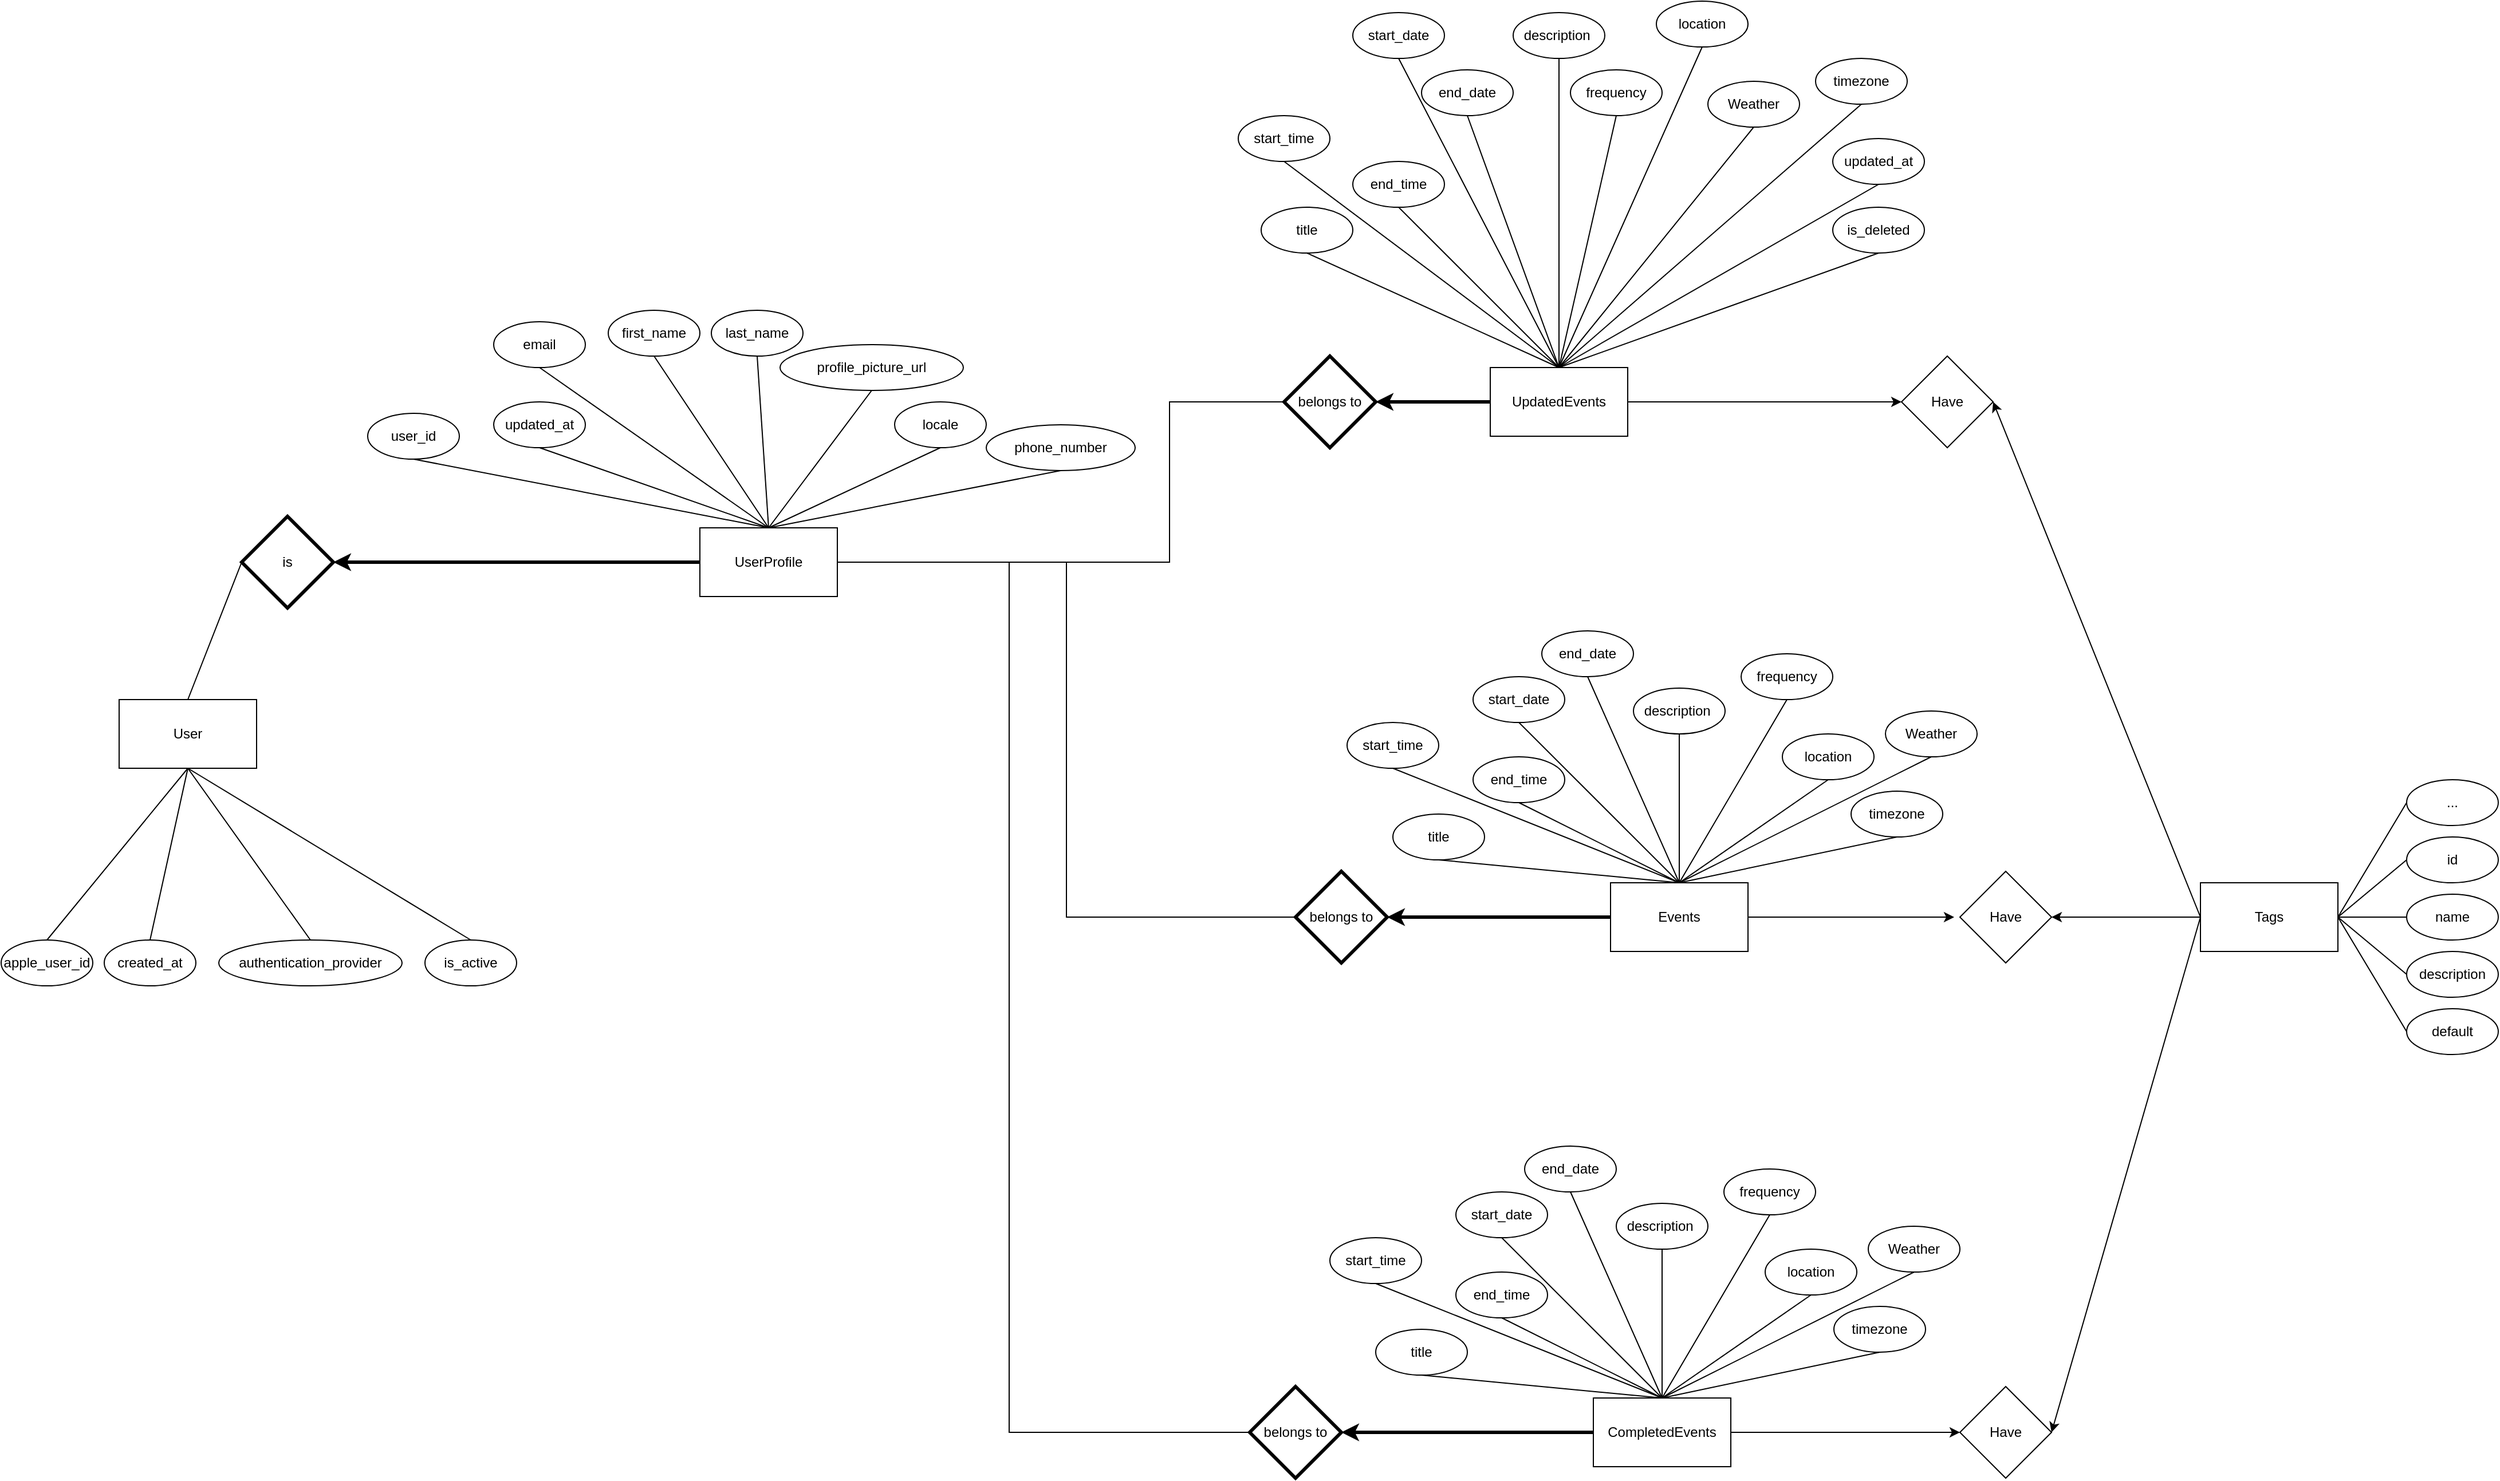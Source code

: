 <mxfile version="26.0.6">
  <diagram name="Page-1" id="eJIW4NzbdK3yvLJiVgsJ">
    <mxGraphModel dx="4841" dy="2956" grid="1" gridSize="10" guides="1" tooltips="1" connect="1" arrows="1" fold="1" page="1" pageScale="1" pageWidth="827" pageHeight="1169" math="0" shadow="0">
      <root>
        <mxCell id="0" />
        <mxCell id="1" parent="0" />
        <mxCell id="2Ezgl_Kn0kOIbZCHp2xk-232" value="" style="edgeStyle=orthogonalEdgeStyle;rounded=0;orthogonalLoop=1;jettySize=auto;html=1;entryX=1;entryY=0.5;entryDx=0;entryDy=0;strokeWidth=3;" edge="1" parent="1" source="2Ezgl_Kn0kOIbZCHp2xk-203" target="2Ezgl_Kn0kOIbZCHp2xk-231">
          <mxGeometry relative="1" as="geometry">
            <Array as="points">
              <mxPoint x="-730" y="10" />
              <mxPoint x="-730" y="10" />
            </Array>
          </mxGeometry>
        </mxCell>
        <mxCell id="2Ezgl_Kn0kOIbZCHp2xk-26" style="edgeStyle=orthogonalEdgeStyle;rounded=0;orthogonalLoop=1;jettySize=auto;html=1;entryX=0;entryY=0.5;entryDx=0;entryDy=0;" edge="1" parent="1" source="2Ezgl_Kn0kOIbZCHp2xk-1">
          <mxGeometry relative="1" as="geometry">
            <mxPoint x="655" y="320" as="targetPoint" />
          </mxGeometry>
        </mxCell>
        <mxCell id="2Ezgl_Kn0kOIbZCHp2xk-1" value="Events" style="rounded=0;whiteSpace=wrap;html=1;" vertex="1" parent="1">
          <mxGeometry x="355" y="290" width="120" height="60" as="geometry" />
        </mxCell>
        <mxCell id="2Ezgl_Kn0kOIbZCHp2xk-7" value="" style="endArrow=none;html=1;rounded=0;exitX=0.5;exitY=0;exitDx=0;exitDy=0;entryX=0.5;entryY=1;entryDx=0;entryDy=0;" edge="1" parent="1" source="2Ezgl_Kn0kOIbZCHp2xk-1" target="2Ezgl_Kn0kOIbZCHp2xk-8">
          <mxGeometry width="50" height="50" relative="1" as="geometry">
            <mxPoint x="409" y="290" as="sourcePoint" />
            <mxPoint x="405" y="230" as="targetPoint" />
          </mxGeometry>
        </mxCell>
        <mxCell id="2Ezgl_Kn0kOIbZCHp2xk-8" value="title" style="ellipse;whiteSpace=wrap;html=1;" vertex="1" parent="1">
          <mxGeometry x="165" y="230" width="80" height="40" as="geometry" />
        </mxCell>
        <mxCell id="2Ezgl_Kn0kOIbZCHp2xk-9" value="start_time" style="ellipse;whiteSpace=wrap;html=1;" vertex="1" parent="1">
          <mxGeometry x="125" y="150" width="80" height="40" as="geometry" />
        </mxCell>
        <mxCell id="2Ezgl_Kn0kOIbZCHp2xk-10" value="end_time" style="ellipse;whiteSpace=wrap;html=1;" vertex="1" parent="1">
          <mxGeometry x="235" y="180" width="80" height="40" as="geometry" />
        </mxCell>
        <mxCell id="2Ezgl_Kn0kOIbZCHp2xk-13" value="description&amp;nbsp;" style="ellipse;whiteSpace=wrap;html=1;" vertex="1" parent="1">
          <mxGeometry x="375" y="120" width="80" height="40" as="geometry" />
        </mxCell>
        <mxCell id="2Ezgl_Kn0kOIbZCHp2xk-14" value="location" style="ellipse;whiteSpace=wrap;html=1;" vertex="1" parent="1">
          <mxGeometry x="505" y="160" width="80" height="40" as="geometry" />
        </mxCell>
        <mxCell id="2Ezgl_Kn0kOIbZCHp2xk-16" value="timezone" style="ellipse;whiteSpace=wrap;html=1;" vertex="1" parent="1">
          <mxGeometry x="565" y="210" width="80" height="40" as="geometry" />
        </mxCell>
        <mxCell id="2Ezgl_Kn0kOIbZCHp2xk-17" value="Tags" style="rounded=0;whiteSpace=wrap;html=1;" vertex="1" parent="1">
          <mxGeometry x="870" y="290" width="120" height="60" as="geometry" />
        </mxCell>
        <mxCell id="2Ezgl_Kn0kOIbZCHp2xk-20" value="" style="endArrow=none;html=1;rounded=0;exitX=0.5;exitY=0;exitDx=0;exitDy=0;entryX=0.5;entryY=1;entryDx=0;entryDy=0;" edge="1" parent="1" source="2Ezgl_Kn0kOIbZCHp2xk-1" target="2Ezgl_Kn0kOIbZCHp2xk-9">
          <mxGeometry width="50" height="50" relative="1" as="geometry">
            <mxPoint x="405" y="280" as="sourcePoint" />
            <mxPoint x="455" y="230" as="targetPoint" />
          </mxGeometry>
        </mxCell>
        <mxCell id="2Ezgl_Kn0kOIbZCHp2xk-21" value="" style="endArrow=none;html=1;rounded=0;entryX=0.5;entryY=1;entryDx=0;entryDy=0;" edge="1" parent="1" target="2Ezgl_Kn0kOIbZCHp2xk-10">
          <mxGeometry width="50" height="50" relative="1" as="geometry">
            <mxPoint x="415" y="290" as="sourcePoint" />
            <mxPoint x="465" y="225" as="targetPoint" />
          </mxGeometry>
        </mxCell>
        <mxCell id="2Ezgl_Kn0kOIbZCHp2xk-22" value="" style="endArrow=none;html=1;rounded=0;entryX=0.5;entryY=1;entryDx=0;entryDy=0;exitX=0.5;exitY=0;exitDx=0;exitDy=0;" edge="1" parent="1" source="2Ezgl_Kn0kOIbZCHp2xk-1" target="2Ezgl_Kn0kOIbZCHp2xk-13">
          <mxGeometry width="50" height="50" relative="1" as="geometry">
            <mxPoint x="455" y="270" as="sourcePoint" />
            <mxPoint x="445" y="230" as="targetPoint" />
          </mxGeometry>
        </mxCell>
        <mxCell id="2Ezgl_Kn0kOIbZCHp2xk-23" value="" style="endArrow=none;html=1;rounded=0;exitX=0.5;exitY=0;exitDx=0;exitDy=0;entryX=0.5;entryY=1;entryDx=0;entryDy=0;" edge="1" parent="1" source="2Ezgl_Kn0kOIbZCHp2xk-1" target="2Ezgl_Kn0kOIbZCHp2xk-14">
          <mxGeometry width="50" height="50" relative="1" as="geometry">
            <mxPoint x="415" y="300" as="sourcePoint" />
            <mxPoint x="345" y="220" as="targetPoint" />
          </mxGeometry>
        </mxCell>
        <mxCell id="2Ezgl_Kn0kOIbZCHp2xk-25" value="" style="endArrow=none;html=1;rounded=0;exitX=0.5;exitY=0;exitDx=0;exitDy=0;entryX=0.5;entryY=1;entryDx=0;entryDy=0;" edge="1" parent="1" source="2Ezgl_Kn0kOIbZCHp2xk-1" target="2Ezgl_Kn0kOIbZCHp2xk-16">
          <mxGeometry width="50" height="50" relative="1" as="geometry">
            <mxPoint x="415" y="300" as="sourcePoint" />
            <mxPoint x="575" y="190" as="targetPoint" />
          </mxGeometry>
        </mxCell>
        <mxCell id="2Ezgl_Kn0kOIbZCHp2xk-27" value="Have" style="rhombus;whiteSpace=wrap;html=1;" vertex="1" parent="1">
          <mxGeometry x="660" y="280" width="80" height="80" as="geometry" />
        </mxCell>
        <mxCell id="2Ezgl_Kn0kOIbZCHp2xk-29" value="id" style="ellipse;whiteSpace=wrap;html=1;" vertex="1" parent="1">
          <mxGeometry x="1050" y="250" width="80" height="40" as="geometry" />
        </mxCell>
        <mxCell id="2Ezgl_Kn0kOIbZCHp2xk-30" value="name" style="ellipse;whiteSpace=wrap;html=1;" vertex="1" parent="1">
          <mxGeometry x="1050" y="300" width="80" height="40" as="geometry" />
        </mxCell>
        <mxCell id="2Ezgl_Kn0kOIbZCHp2xk-31" value="description" style="ellipse;whiteSpace=wrap;html=1;" vertex="1" parent="1">
          <mxGeometry x="1050" y="350" width="80" height="40" as="geometry" />
        </mxCell>
        <mxCell id="2Ezgl_Kn0kOIbZCHp2xk-32" value="" style="endArrow=none;html=1;rounded=0;exitX=1;exitY=0.5;exitDx=0;exitDy=0;entryX=0;entryY=0.5;entryDx=0;entryDy=0;" edge="1" parent="1" source="2Ezgl_Kn0kOIbZCHp2xk-17" target="2Ezgl_Kn0kOIbZCHp2xk-29">
          <mxGeometry width="50" height="50" relative="1" as="geometry">
            <mxPoint x="1100" y="320" as="sourcePoint" />
            <mxPoint x="1150" y="270" as="targetPoint" />
          </mxGeometry>
        </mxCell>
        <mxCell id="2Ezgl_Kn0kOIbZCHp2xk-33" value="" style="endArrow=none;html=1;rounded=0;exitX=1;exitY=0.5;exitDx=0;exitDy=0;entryX=0;entryY=0.5;entryDx=0;entryDy=0;" edge="1" parent="1" source="2Ezgl_Kn0kOIbZCHp2xk-17" target="2Ezgl_Kn0kOIbZCHp2xk-30">
          <mxGeometry width="50" height="50" relative="1" as="geometry">
            <mxPoint x="1100" y="330" as="sourcePoint" />
            <mxPoint x="1170" y="280" as="targetPoint" />
          </mxGeometry>
        </mxCell>
        <mxCell id="2Ezgl_Kn0kOIbZCHp2xk-34" value="" style="endArrow=none;html=1;rounded=0;exitX=1;exitY=0.5;exitDx=0;exitDy=0;entryX=0;entryY=0.5;entryDx=0;entryDy=0;" edge="1" parent="1" source="2Ezgl_Kn0kOIbZCHp2xk-17" target="2Ezgl_Kn0kOIbZCHp2xk-31">
          <mxGeometry width="50" height="50" relative="1" as="geometry">
            <mxPoint x="1100" y="330" as="sourcePoint" />
            <mxPoint x="1170" y="330" as="targetPoint" />
          </mxGeometry>
        </mxCell>
        <mxCell id="2Ezgl_Kn0kOIbZCHp2xk-41" value="Weather" style="ellipse;whiteSpace=wrap;html=1;" vertex="1" parent="1">
          <mxGeometry x="595" y="140" width="80" height="40" as="geometry" />
        </mxCell>
        <mxCell id="2Ezgl_Kn0kOIbZCHp2xk-42" value="" style="endArrow=none;html=1;rounded=0;entryX=0.5;entryY=1;entryDx=0;entryDy=0;exitX=0.5;exitY=0;exitDx=0;exitDy=0;" edge="1" parent="1" source="2Ezgl_Kn0kOIbZCHp2xk-1" target="2Ezgl_Kn0kOIbZCHp2xk-41">
          <mxGeometry width="50" height="50" relative="1" as="geometry">
            <mxPoint x="415" y="290" as="sourcePoint" />
            <mxPoint x="605" y="240" as="targetPoint" />
          </mxGeometry>
        </mxCell>
        <mxCell id="2Ezgl_Kn0kOIbZCHp2xk-66" value="Have" style="rhombus;whiteSpace=wrap;html=1;" vertex="1" parent="1">
          <mxGeometry x="660" y="730" width="80" height="80" as="geometry" />
        </mxCell>
        <mxCell id="2Ezgl_Kn0kOIbZCHp2xk-70" value="default" style="ellipse;whiteSpace=wrap;html=1;" vertex="1" parent="1">
          <mxGeometry x="1050" y="400" width="80" height="40" as="geometry" />
        </mxCell>
        <mxCell id="2Ezgl_Kn0kOIbZCHp2xk-71" value="" style="endArrow=none;html=1;rounded=0;exitX=1;exitY=0.5;exitDx=0;exitDy=0;entryX=0;entryY=0.5;entryDx=0;entryDy=0;" edge="1" parent="1" source="2Ezgl_Kn0kOIbZCHp2xk-17" target="2Ezgl_Kn0kOIbZCHp2xk-70">
          <mxGeometry width="50" height="50" relative="1" as="geometry">
            <mxPoint x="1000" y="330" as="sourcePoint" />
            <mxPoint x="1060" y="380" as="targetPoint" />
          </mxGeometry>
        </mxCell>
        <mxCell id="2Ezgl_Kn0kOIbZCHp2xk-73" value="..." style="ellipse;whiteSpace=wrap;html=1;" vertex="1" parent="1">
          <mxGeometry x="1050" y="200" width="80" height="40" as="geometry" />
        </mxCell>
        <mxCell id="2Ezgl_Kn0kOIbZCHp2xk-74" value="" style="endArrow=none;html=1;rounded=0;exitX=1;exitY=0.5;exitDx=0;exitDy=0;entryX=0;entryY=0.5;entryDx=0;entryDy=0;" edge="1" target="2Ezgl_Kn0kOIbZCHp2xk-73" parent="1" source="2Ezgl_Kn0kOIbZCHp2xk-17">
          <mxGeometry width="50" height="50" relative="1" as="geometry">
            <mxPoint x="990" y="260" as="sourcePoint" />
            <mxPoint x="1150" y="210" as="targetPoint" />
          </mxGeometry>
        </mxCell>
        <mxCell id="2Ezgl_Kn0kOIbZCHp2xk-108" value="Have" style="rhombus;whiteSpace=wrap;html=1;" vertex="1" parent="1">
          <mxGeometry x="609" y="-170" width="80" height="80" as="geometry" />
        </mxCell>
        <mxCell id="2Ezgl_Kn0kOIbZCHp2xk-114" value="start_date" style="ellipse;whiteSpace=wrap;html=1;" vertex="1" parent="1">
          <mxGeometry x="235" y="110" width="80" height="40" as="geometry" />
        </mxCell>
        <mxCell id="2Ezgl_Kn0kOIbZCHp2xk-115" value="" style="endArrow=none;html=1;rounded=0;entryX=0.5;entryY=1;entryDx=0;entryDy=0;exitX=0.5;exitY=0;exitDx=0;exitDy=0;" edge="1" target="2Ezgl_Kn0kOIbZCHp2xk-114" parent="1" source="2Ezgl_Kn0kOIbZCHp2xk-1">
          <mxGeometry width="50" height="50" relative="1" as="geometry">
            <mxPoint x="385" y="230" as="sourcePoint" />
            <mxPoint x="435" y="165" as="targetPoint" />
          </mxGeometry>
        </mxCell>
        <mxCell id="2Ezgl_Kn0kOIbZCHp2xk-116" value="end_date" style="ellipse;whiteSpace=wrap;html=1;" vertex="1" parent="1">
          <mxGeometry x="295" y="70" width="80" height="40" as="geometry" />
        </mxCell>
        <mxCell id="2Ezgl_Kn0kOIbZCHp2xk-117" value="" style="endArrow=none;html=1;rounded=0;entryX=0.5;entryY=1;entryDx=0;entryDy=0;exitX=0.5;exitY=0;exitDx=0;exitDy=0;" edge="1" target="2Ezgl_Kn0kOIbZCHp2xk-116" parent="1" source="2Ezgl_Kn0kOIbZCHp2xk-1">
          <mxGeometry width="50" height="50" relative="1" as="geometry">
            <mxPoint x="444" y="190" as="sourcePoint" />
            <mxPoint x="494" y="125" as="targetPoint" />
          </mxGeometry>
        </mxCell>
        <mxCell id="2Ezgl_Kn0kOIbZCHp2xk-142" value="frequency" style="ellipse;whiteSpace=wrap;html=1;" vertex="1" parent="1">
          <mxGeometry x="469" y="90" width="80" height="40" as="geometry" />
        </mxCell>
        <mxCell id="2Ezgl_Kn0kOIbZCHp2xk-143" value="" style="endArrow=none;html=1;rounded=0;entryX=0.5;entryY=1;entryDx=0;entryDy=0;exitX=0.5;exitY=0;exitDx=0;exitDy=0;" edge="1" parent="1" source="2Ezgl_Kn0kOIbZCHp2xk-1" target="2Ezgl_Kn0kOIbZCHp2xk-142">
          <mxGeometry width="50" height="50" relative="1" as="geometry">
            <mxPoint x="415" y="290" as="sourcePoint" />
            <mxPoint x="425" y="170" as="targetPoint" />
          </mxGeometry>
        </mxCell>
        <mxCell id="2Ezgl_Kn0kOIbZCHp2xk-144" style="edgeStyle=orthogonalEdgeStyle;rounded=0;orthogonalLoop=1;jettySize=auto;html=1;entryX=0;entryY=0.5;entryDx=0;entryDy=0;" edge="1" parent="1" source="2Ezgl_Kn0kOIbZCHp2xk-145" target="2Ezgl_Kn0kOIbZCHp2xk-66">
          <mxGeometry relative="1" as="geometry">
            <mxPoint x="640" y="770" as="targetPoint" />
          </mxGeometry>
        </mxCell>
        <mxCell id="2Ezgl_Kn0kOIbZCHp2xk-145" value="CompletedEvents" style="rounded=0;whiteSpace=wrap;html=1;" vertex="1" parent="1">
          <mxGeometry x="340" y="740" width="120" height="60" as="geometry" />
        </mxCell>
        <mxCell id="2Ezgl_Kn0kOIbZCHp2xk-146" value="" style="endArrow=none;html=1;rounded=0;exitX=0.5;exitY=0;exitDx=0;exitDy=0;entryX=0.5;entryY=1;entryDx=0;entryDy=0;" edge="1" parent="1" source="2Ezgl_Kn0kOIbZCHp2xk-145" target="2Ezgl_Kn0kOIbZCHp2xk-147">
          <mxGeometry width="50" height="50" relative="1" as="geometry">
            <mxPoint x="394" y="740" as="sourcePoint" />
            <mxPoint x="390" y="680" as="targetPoint" />
          </mxGeometry>
        </mxCell>
        <mxCell id="2Ezgl_Kn0kOIbZCHp2xk-147" value="title" style="ellipse;whiteSpace=wrap;html=1;" vertex="1" parent="1">
          <mxGeometry x="150" y="680" width="80" height="40" as="geometry" />
        </mxCell>
        <mxCell id="2Ezgl_Kn0kOIbZCHp2xk-148" value="start_time" style="ellipse;whiteSpace=wrap;html=1;" vertex="1" parent="1">
          <mxGeometry x="110" y="600" width="80" height="40" as="geometry" />
        </mxCell>
        <mxCell id="2Ezgl_Kn0kOIbZCHp2xk-149" value="end_time" style="ellipse;whiteSpace=wrap;html=1;" vertex="1" parent="1">
          <mxGeometry x="220" y="630" width="80" height="40" as="geometry" />
        </mxCell>
        <mxCell id="2Ezgl_Kn0kOIbZCHp2xk-150" value="description&amp;nbsp;" style="ellipse;whiteSpace=wrap;html=1;" vertex="1" parent="1">
          <mxGeometry x="360" y="570" width="80" height="40" as="geometry" />
        </mxCell>
        <mxCell id="2Ezgl_Kn0kOIbZCHp2xk-151" value="location" style="ellipse;whiteSpace=wrap;html=1;" vertex="1" parent="1">
          <mxGeometry x="490" y="610" width="80" height="40" as="geometry" />
        </mxCell>
        <mxCell id="2Ezgl_Kn0kOIbZCHp2xk-152" value="timezone" style="ellipse;whiteSpace=wrap;html=1;" vertex="1" parent="1">
          <mxGeometry x="550" y="660" width="80" height="40" as="geometry" />
        </mxCell>
        <mxCell id="2Ezgl_Kn0kOIbZCHp2xk-153" value="" style="endArrow=none;html=1;rounded=0;exitX=0.5;exitY=0;exitDx=0;exitDy=0;entryX=0.5;entryY=1;entryDx=0;entryDy=0;" edge="1" parent="1" source="2Ezgl_Kn0kOIbZCHp2xk-145" target="2Ezgl_Kn0kOIbZCHp2xk-148">
          <mxGeometry width="50" height="50" relative="1" as="geometry">
            <mxPoint x="390" y="730" as="sourcePoint" />
            <mxPoint x="440" y="680" as="targetPoint" />
          </mxGeometry>
        </mxCell>
        <mxCell id="2Ezgl_Kn0kOIbZCHp2xk-154" value="" style="endArrow=none;html=1;rounded=0;entryX=0.5;entryY=1;entryDx=0;entryDy=0;" edge="1" parent="1" target="2Ezgl_Kn0kOIbZCHp2xk-149">
          <mxGeometry width="50" height="50" relative="1" as="geometry">
            <mxPoint x="400" y="740" as="sourcePoint" />
            <mxPoint x="450" y="675" as="targetPoint" />
          </mxGeometry>
        </mxCell>
        <mxCell id="2Ezgl_Kn0kOIbZCHp2xk-155" value="" style="endArrow=none;html=1;rounded=0;entryX=0.5;entryY=1;entryDx=0;entryDy=0;exitX=0.5;exitY=0;exitDx=0;exitDy=0;" edge="1" parent="1" source="2Ezgl_Kn0kOIbZCHp2xk-145" target="2Ezgl_Kn0kOIbZCHp2xk-150">
          <mxGeometry width="50" height="50" relative="1" as="geometry">
            <mxPoint x="440" y="720" as="sourcePoint" />
            <mxPoint x="430" y="680" as="targetPoint" />
          </mxGeometry>
        </mxCell>
        <mxCell id="2Ezgl_Kn0kOIbZCHp2xk-156" value="" style="endArrow=none;html=1;rounded=0;exitX=0.5;exitY=0;exitDx=0;exitDy=0;entryX=0.5;entryY=1;entryDx=0;entryDy=0;" edge="1" parent="1" source="2Ezgl_Kn0kOIbZCHp2xk-145" target="2Ezgl_Kn0kOIbZCHp2xk-151">
          <mxGeometry width="50" height="50" relative="1" as="geometry">
            <mxPoint x="400" y="750" as="sourcePoint" />
            <mxPoint x="330" y="670" as="targetPoint" />
          </mxGeometry>
        </mxCell>
        <mxCell id="2Ezgl_Kn0kOIbZCHp2xk-157" value="" style="endArrow=none;html=1;rounded=0;exitX=0.5;exitY=0;exitDx=0;exitDy=0;entryX=0.5;entryY=1;entryDx=0;entryDy=0;" edge="1" parent="1" source="2Ezgl_Kn0kOIbZCHp2xk-145" target="2Ezgl_Kn0kOIbZCHp2xk-152">
          <mxGeometry width="50" height="50" relative="1" as="geometry">
            <mxPoint x="400" y="750" as="sourcePoint" />
            <mxPoint x="560" y="640" as="targetPoint" />
          </mxGeometry>
        </mxCell>
        <mxCell id="2Ezgl_Kn0kOIbZCHp2xk-158" value="Weather" style="ellipse;whiteSpace=wrap;html=1;" vertex="1" parent="1">
          <mxGeometry x="580" y="590" width="80" height="40" as="geometry" />
        </mxCell>
        <mxCell id="2Ezgl_Kn0kOIbZCHp2xk-159" value="" style="endArrow=none;html=1;rounded=0;entryX=0.5;entryY=1;entryDx=0;entryDy=0;exitX=0.5;exitY=0;exitDx=0;exitDy=0;" edge="1" parent="1" source="2Ezgl_Kn0kOIbZCHp2xk-145" target="2Ezgl_Kn0kOIbZCHp2xk-158">
          <mxGeometry width="50" height="50" relative="1" as="geometry">
            <mxPoint x="400" y="740" as="sourcePoint" />
            <mxPoint x="590" y="690" as="targetPoint" />
          </mxGeometry>
        </mxCell>
        <mxCell id="2Ezgl_Kn0kOIbZCHp2xk-162" value="start_date" style="ellipse;whiteSpace=wrap;html=1;" vertex="1" parent="1">
          <mxGeometry x="220" y="560" width="80" height="40" as="geometry" />
        </mxCell>
        <mxCell id="2Ezgl_Kn0kOIbZCHp2xk-163" value="" style="endArrow=none;html=1;rounded=0;entryX=0.5;entryY=1;entryDx=0;entryDy=0;exitX=0.5;exitY=0;exitDx=0;exitDy=0;" edge="1" parent="1" source="2Ezgl_Kn0kOIbZCHp2xk-145" target="2Ezgl_Kn0kOIbZCHp2xk-162">
          <mxGeometry width="50" height="50" relative="1" as="geometry">
            <mxPoint x="370" y="680" as="sourcePoint" />
            <mxPoint x="420" y="615" as="targetPoint" />
          </mxGeometry>
        </mxCell>
        <mxCell id="2Ezgl_Kn0kOIbZCHp2xk-164" value="end_date" style="ellipse;whiteSpace=wrap;html=1;" vertex="1" parent="1">
          <mxGeometry x="280" y="520" width="80" height="40" as="geometry" />
        </mxCell>
        <mxCell id="2Ezgl_Kn0kOIbZCHp2xk-165" value="" style="endArrow=none;html=1;rounded=0;entryX=0.5;entryY=1;entryDx=0;entryDy=0;exitX=0.5;exitY=0;exitDx=0;exitDy=0;" edge="1" parent="1" source="2Ezgl_Kn0kOIbZCHp2xk-145" target="2Ezgl_Kn0kOIbZCHp2xk-164">
          <mxGeometry width="50" height="50" relative="1" as="geometry">
            <mxPoint x="429" y="640" as="sourcePoint" />
            <mxPoint x="479" y="575" as="targetPoint" />
          </mxGeometry>
        </mxCell>
        <mxCell id="2Ezgl_Kn0kOIbZCHp2xk-166" value="frequency" style="ellipse;whiteSpace=wrap;html=1;" vertex="1" parent="1">
          <mxGeometry x="454" y="540" width="80" height="40" as="geometry" />
        </mxCell>
        <mxCell id="2Ezgl_Kn0kOIbZCHp2xk-167" value="" style="endArrow=none;html=1;rounded=0;entryX=0.5;entryY=1;entryDx=0;entryDy=0;exitX=0.5;exitY=0;exitDx=0;exitDy=0;" edge="1" parent="1" source="2Ezgl_Kn0kOIbZCHp2xk-145" target="2Ezgl_Kn0kOIbZCHp2xk-166">
          <mxGeometry width="50" height="50" relative="1" as="geometry">
            <mxPoint x="400" y="740" as="sourcePoint" />
            <mxPoint x="410" y="620" as="targetPoint" />
          </mxGeometry>
        </mxCell>
        <mxCell id="2Ezgl_Kn0kOIbZCHp2xk-168" style="edgeStyle=orthogonalEdgeStyle;rounded=0;orthogonalLoop=1;jettySize=auto;html=1;entryX=0;entryY=0.5;entryDx=0;entryDy=0;" edge="1" parent="1" source="2Ezgl_Kn0kOIbZCHp2xk-169" target="2Ezgl_Kn0kOIbZCHp2xk-108">
          <mxGeometry relative="1" as="geometry">
            <mxPoint x="550" y="-130" as="targetPoint" />
          </mxGeometry>
        </mxCell>
        <mxCell id="2Ezgl_Kn0kOIbZCHp2xk-241" value="" style="edgeStyle=orthogonalEdgeStyle;rounded=0;orthogonalLoop=1;jettySize=auto;html=1;strokeWidth=3;" edge="1" parent="1" source="2Ezgl_Kn0kOIbZCHp2xk-169" target="2Ezgl_Kn0kOIbZCHp2xk-240">
          <mxGeometry relative="1" as="geometry" />
        </mxCell>
        <mxCell id="2Ezgl_Kn0kOIbZCHp2xk-169" value="UpdatedEvents" style="rounded=0;whiteSpace=wrap;html=1;" vertex="1" parent="1">
          <mxGeometry x="250" y="-160" width="120" height="60" as="geometry" />
        </mxCell>
        <mxCell id="2Ezgl_Kn0kOIbZCHp2xk-170" value="" style="endArrow=none;html=1;rounded=0;exitX=0.5;exitY=0;exitDx=0;exitDy=0;entryX=0.5;entryY=1;entryDx=0;entryDy=0;" edge="1" parent="1" source="2Ezgl_Kn0kOIbZCHp2xk-169" target="2Ezgl_Kn0kOIbZCHp2xk-171">
          <mxGeometry width="50" height="50" relative="1" as="geometry">
            <mxPoint x="304" y="-160" as="sourcePoint" />
            <mxPoint x="300" y="-220" as="targetPoint" />
          </mxGeometry>
        </mxCell>
        <mxCell id="2Ezgl_Kn0kOIbZCHp2xk-171" value="title" style="ellipse;whiteSpace=wrap;html=1;" vertex="1" parent="1">
          <mxGeometry x="50" y="-300" width="80" height="40" as="geometry" />
        </mxCell>
        <mxCell id="2Ezgl_Kn0kOIbZCHp2xk-172" value="start_time" style="ellipse;whiteSpace=wrap;html=1;" vertex="1" parent="1">
          <mxGeometry x="30" y="-380" width="80" height="40" as="geometry" />
        </mxCell>
        <mxCell id="2Ezgl_Kn0kOIbZCHp2xk-173" value="end_time" style="ellipse;whiteSpace=wrap;html=1;" vertex="1" parent="1">
          <mxGeometry x="130" y="-340" width="80" height="40" as="geometry" />
        </mxCell>
        <mxCell id="2Ezgl_Kn0kOIbZCHp2xk-174" value="description&amp;nbsp;" style="ellipse;whiteSpace=wrap;html=1;" vertex="1" parent="1">
          <mxGeometry x="270" y="-470" width="80" height="40" as="geometry" />
        </mxCell>
        <mxCell id="2Ezgl_Kn0kOIbZCHp2xk-175" value="location" style="ellipse;whiteSpace=wrap;html=1;" vertex="1" parent="1">
          <mxGeometry x="395" y="-480" width="80" height="40" as="geometry" />
        </mxCell>
        <mxCell id="2Ezgl_Kn0kOIbZCHp2xk-176" value="timezone" style="ellipse;whiteSpace=wrap;html=1;" vertex="1" parent="1">
          <mxGeometry x="534" y="-430" width="80" height="40" as="geometry" />
        </mxCell>
        <mxCell id="2Ezgl_Kn0kOIbZCHp2xk-177" value="" style="endArrow=none;html=1;rounded=0;exitX=0.5;exitY=0;exitDx=0;exitDy=0;entryX=0.5;entryY=1;entryDx=0;entryDy=0;" edge="1" parent="1" source="2Ezgl_Kn0kOIbZCHp2xk-169" target="2Ezgl_Kn0kOIbZCHp2xk-172">
          <mxGeometry width="50" height="50" relative="1" as="geometry">
            <mxPoint x="300" y="-170" as="sourcePoint" />
            <mxPoint x="350" y="-220" as="targetPoint" />
          </mxGeometry>
        </mxCell>
        <mxCell id="2Ezgl_Kn0kOIbZCHp2xk-178" value="" style="endArrow=none;html=1;rounded=0;entryX=0.5;entryY=1;entryDx=0;entryDy=0;" edge="1" parent="1" target="2Ezgl_Kn0kOIbZCHp2xk-173">
          <mxGeometry width="50" height="50" relative="1" as="geometry">
            <mxPoint x="310" y="-160" as="sourcePoint" />
            <mxPoint x="360" y="-225" as="targetPoint" />
          </mxGeometry>
        </mxCell>
        <mxCell id="2Ezgl_Kn0kOIbZCHp2xk-179" value="" style="endArrow=none;html=1;rounded=0;entryX=0.5;entryY=1;entryDx=0;entryDy=0;exitX=0.5;exitY=0;exitDx=0;exitDy=0;" edge="1" parent="1" source="2Ezgl_Kn0kOIbZCHp2xk-169" target="2Ezgl_Kn0kOIbZCHp2xk-174">
          <mxGeometry width="50" height="50" relative="1" as="geometry">
            <mxPoint x="350" y="-180" as="sourcePoint" />
            <mxPoint x="340" y="-220" as="targetPoint" />
          </mxGeometry>
        </mxCell>
        <mxCell id="2Ezgl_Kn0kOIbZCHp2xk-180" value="" style="endArrow=none;html=1;rounded=0;exitX=0.5;exitY=0;exitDx=0;exitDy=0;entryX=0.5;entryY=1;entryDx=0;entryDy=0;" edge="1" parent="1" source="2Ezgl_Kn0kOIbZCHp2xk-169" target="2Ezgl_Kn0kOIbZCHp2xk-175">
          <mxGeometry width="50" height="50" relative="1" as="geometry">
            <mxPoint x="310" y="-150" as="sourcePoint" />
            <mxPoint x="240" y="-230" as="targetPoint" />
          </mxGeometry>
        </mxCell>
        <mxCell id="2Ezgl_Kn0kOIbZCHp2xk-181" value="" style="endArrow=none;html=1;rounded=0;exitX=0.5;exitY=0;exitDx=0;exitDy=0;entryX=0.5;entryY=1;entryDx=0;entryDy=0;" edge="1" parent="1" source="2Ezgl_Kn0kOIbZCHp2xk-169" target="2Ezgl_Kn0kOIbZCHp2xk-176">
          <mxGeometry width="50" height="50" relative="1" as="geometry">
            <mxPoint x="310" y="-150" as="sourcePoint" />
            <mxPoint x="470" y="-260" as="targetPoint" />
          </mxGeometry>
        </mxCell>
        <mxCell id="2Ezgl_Kn0kOIbZCHp2xk-182" value="Weather" style="ellipse;whiteSpace=wrap;html=1;" vertex="1" parent="1">
          <mxGeometry x="440" y="-410" width="80" height="40" as="geometry" />
        </mxCell>
        <mxCell id="2Ezgl_Kn0kOIbZCHp2xk-183" value="" style="endArrow=none;html=1;rounded=0;entryX=0.5;entryY=1;entryDx=0;entryDy=0;exitX=0.5;exitY=0;exitDx=0;exitDy=0;" edge="1" parent="1" source="2Ezgl_Kn0kOIbZCHp2xk-169" target="2Ezgl_Kn0kOIbZCHp2xk-182">
          <mxGeometry width="50" height="50" relative="1" as="geometry">
            <mxPoint x="310" y="-160" as="sourcePoint" />
            <mxPoint x="500" y="-210" as="targetPoint" />
          </mxGeometry>
        </mxCell>
        <mxCell id="2Ezgl_Kn0kOIbZCHp2xk-186" value="start_date" style="ellipse;whiteSpace=wrap;html=1;" vertex="1" parent="1">
          <mxGeometry x="130" y="-470" width="80" height="40" as="geometry" />
        </mxCell>
        <mxCell id="2Ezgl_Kn0kOIbZCHp2xk-187" value="" style="endArrow=none;html=1;rounded=0;entryX=0.5;entryY=1;entryDx=0;entryDy=0;exitX=0.5;exitY=0;exitDx=0;exitDy=0;" edge="1" parent="1" source="2Ezgl_Kn0kOIbZCHp2xk-169" target="2Ezgl_Kn0kOIbZCHp2xk-186">
          <mxGeometry width="50" height="50" relative="1" as="geometry">
            <mxPoint x="280" y="-220" as="sourcePoint" />
            <mxPoint x="330" y="-285" as="targetPoint" />
          </mxGeometry>
        </mxCell>
        <mxCell id="2Ezgl_Kn0kOIbZCHp2xk-188" value="end_date" style="ellipse;whiteSpace=wrap;html=1;" vertex="1" parent="1">
          <mxGeometry x="190" y="-420" width="80" height="40" as="geometry" />
        </mxCell>
        <mxCell id="2Ezgl_Kn0kOIbZCHp2xk-189" value="" style="endArrow=none;html=1;rounded=0;entryX=0.5;entryY=1;entryDx=0;entryDy=0;exitX=0.5;exitY=0;exitDx=0;exitDy=0;" edge="1" parent="1" source="2Ezgl_Kn0kOIbZCHp2xk-169" target="2Ezgl_Kn0kOIbZCHp2xk-188">
          <mxGeometry width="50" height="50" relative="1" as="geometry">
            <mxPoint x="339" y="-260" as="sourcePoint" />
            <mxPoint x="389" y="-325" as="targetPoint" />
          </mxGeometry>
        </mxCell>
        <mxCell id="2Ezgl_Kn0kOIbZCHp2xk-190" value="frequency" style="ellipse;whiteSpace=wrap;html=1;" vertex="1" parent="1">
          <mxGeometry x="320" y="-420" width="80" height="40" as="geometry" />
        </mxCell>
        <mxCell id="2Ezgl_Kn0kOIbZCHp2xk-191" value="" style="endArrow=none;html=1;rounded=0;entryX=0.5;entryY=1;entryDx=0;entryDy=0;exitX=0.5;exitY=0;exitDx=0;exitDy=0;" edge="1" parent="1" source="2Ezgl_Kn0kOIbZCHp2xk-169" target="2Ezgl_Kn0kOIbZCHp2xk-190">
          <mxGeometry width="50" height="50" relative="1" as="geometry">
            <mxPoint x="310" y="-160" as="sourcePoint" />
            <mxPoint x="320" y="-280" as="targetPoint" />
          </mxGeometry>
        </mxCell>
        <mxCell id="2Ezgl_Kn0kOIbZCHp2xk-194" value="updated_at" style="ellipse;whiteSpace=wrap;html=1;" vertex="1" parent="1">
          <mxGeometry x="549" y="-360" width="80" height="40" as="geometry" />
        </mxCell>
        <mxCell id="2Ezgl_Kn0kOIbZCHp2xk-195" value="is_deleted" style="ellipse;whiteSpace=wrap;html=1;" vertex="1" parent="1">
          <mxGeometry x="549" y="-300" width="80" height="40" as="geometry" />
        </mxCell>
        <mxCell id="2Ezgl_Kn0kOIbZCHp2xk-196" value="User" style="rounded=0;whiteSpace=wrap;html=1;" vertex="1" parent="1">
          <mxGeometry x="-947" y="130" width="120" height="60" as="geometry" />
        </mxCell>
        <mxCell id="2Ezgl_Kn0kOIbZCHp2xk-197" value="user_id" style="ellipse;whiteSpace=wrap;html=1;" vertex="1" parent="1">
          <mxGeometry x="-730" y="-120" width="80" height="40" as="geometry" />
        </mxCell>
        <mxCell id="2Ezgl_Kn0kOIbZCHp2xk-198" value="apple_user_id" style="ellipse;whiteSpace=wrap;html=1;" vertex="1" parent="1">
          <mxGeometry x="-1050" y="340" width="80" height="40" as="geometry" />
        </mxCell>
        <mxCell id="2Ezgl_Kn0kOIbZCHp2xk-199" value="created_at" style="ellipse;whiteSpace=wrap;html=1;" vertex="1" parent="1">
          <mxGeometry x="-960" y="340" width="80" height="40" as="geometry" />
        </mxCell>
        <mxCell id="2Ezgl_Kn0kOIbZCHp2xk-201" value="authentication_provider" style="ellipse;whiteSpace=wrap;html=1;" vertex="1" parent="1">
          <mxGeometry x="-860" y="340" width="160" height="40" as="geometry" />
        </mxCell>
        <mxCell id="2Ezgl_Kn0kOIbZCHp2xk-202" value="is_active" style="ellipse;whiteSpace=wrap;html=1;" vertex="1" parent="1">
          <mxGeometry x="-680" y="340" width="80" height="40" as="geometry" />
        </mxCell>
        <mxCell id="2Ezgl_Kn0kOIbZCHp2xk-203" value="UserProfile" style="rounded=0;whiteSpace=wrap;html=1;" vertex="1" parent="1">
          <mxGeometry x="-440" y="-20" width="120" height="60" as="geometry" />
        </mxCell>
        <mxCell id="2Ezgl_Kn0kOIbZCHp2xk-205" value="updated_at" style="ellipse;whiteSpace=wrap;html=1;" vertex="1" parent="1">
          <mxGeometry x="-620" y="-130" width="80" height="40" as="geometry" />
        </mxCell>
        <mxCell id="2Ezgl_Kn0kOIbZCHp2xk-208" value="email" style="ellipse;whiteSpace=wrap;html=1;" vertex="1" parent="1">
          <mxGeometry x="-620" y="-200" width="80" height="40" as="geometry" />
        </mxCell>
        <mxCell id="2Ezgl_Kn0kOIbZCHp2xk-209" value="first_name" style="ellipse;whiteSpace=wrap;html=1;" vertex="1" parent="1">
          <mxGeometry x="-520" y="-210" width="80" height="40" as="geometry" />
        </mxCell>
        <mxCell id="2Ezgl_Kn0kOIbZCHp2xk-210" value="last_name" style="ellipse;whiteSpace=wrap;html=1;" vertex="1" parent="1">
          <mxGeometry x="-430" y="-210" width="80" height="40" as="geometry" />
        </mxCell>
        <mxCell id="2Ezgl_Kn0kOIbZCHp2xk-211" value="profile_picture_url" style="ellipse;whiteSpace=wrap;html=1;" vertex="1" parent="1">
          <mxGeometry x="-370" y="-180" width="160" height="40" as="geometry" />
        </mxCell>
        <mxCell id="2Ezgl_Kn0kOIbZCHp2xk-212" value="phone_number" style="ellipse;whiteSpace=wrap;html=1;" vertex="1" parent="1">
          <mxGeometry x="-190" y="-110" width="130" height="40" as="geometry" />
        </mxCell>
        <mxCell id="2Ezgl_Kn0kOIbZCHp2xk-214" value="locale" style="ellipse;whiteSpace=wrap;html=1;" vertex="1" parent="1">
          <mxGeometry x="-270" y="-130" width="80" height="40" as="geometry" />
        </mxCell>
        <mxCell id="2Ezgl_Kn0kOIbZCHp2xk-215" value="" style="endArrow=none;html=1;rounded=0;exitX=0.5;exitY=0;exitDx=0;exitDy=0;entryX=0.5;entryY=1;entryDx=0;entryDy=0;" edge="1" parent="1" source="2Ezgl_Kn0kOIbZCHp2xk-203" target="2Ezgl_Kn0kOIbZCHp2xk-197">
          <mxGeometry width="50" height="50" relative="1" as="geometry">
            <mxPoint x="-360" y="70" as="sourcePoint" />
            <mxPoint x="-310" y="20" as="targetPoint" />
          </mxGeometry>
        </mxCell>
        <mxCell id="2Ezgl_Kn0kOIbZCHp2xk-217" value="" style="endArrow=none;html=1;rounded=0;entryX=0.5;entryY=1;entryDx=0;entryDy=0;exitX=0.5;exitY=0;exitDx=0;exitDy=0;" edge="1" parent="1" source="2Ezgl_Kn0kOIbZCHp2xk-203" target="2Ezgl_Kn0kOIbZCHp2xk-205">
          <mxGeometry width="50" height="50" relative="1" as="geometry">
            <mxPoint x="-380" y="-20" as="sourcePoint" />
            <mxPoint x="-520" y="-90" as="targetPoint" />
          </mxGeometry>
        </mxCell>
        <mxCell id="2Ezgl_Kn0kOIbZCHp2xk-218" value="" style="endArrow=none;html=1;rounded=0;entryX=0.5;entryY=1;entryDx=0;entryDy=0;exitX=0.5;exitY=0;exitDx=0;exitDy=0;" edge="1" parent="1" source="2Ezgl_Kn0kOIbZCHp2xk-203" target="2Ezgl_Kn0kOIbZCHp2xk-208">
          <mxGeometry width="50" height="50" relative="1" as="geometry">
            <mxPoint x="-370" y="-10" as="sourcePoint" />
            <mxPoint x="-417" y="-90" as="targetPoint" />
          </mxGeometry>
        </mxCell>
        <mxCell id="2Ezgl_Kn0kOIbZCHp2xk-219" value="" style="endArrow=none;html=1;rounded=0;entryX=0.5;entryY=1;entryDx=0;entryDy=0;exitX=0.5;exitY=0;exitDx=0;exitDy=0;" edge="1" parent="1" source="2Ezgl_Kn0kOIbZCHp2xk-203" target="2Ezgl_Kn0kOIbZCHp2xk-212">
          <mxGeometry width="50" height="50" relative="1" as="geometry">
            <mxPoint x="-370" y="-10" as="sourcePoint" />
            <mxPoint x="-310" y="-90" as="targetPoint" />
          </mxGeometry>
        </mxCell>
        <mxCell id="2Ezgl_Kn0kOIbZCHp2xk-220" value="" style="endArrow=none;html=1;rounded=0;entryX=0.5;entryY=1;entryDx=0;entryDy=0;exitX=0.5;exitY=0;exitDx=0;exitDy=0;" edge="1" parent="1" source="2Ezgl_Kn0kOIbZCHp2xk-203" target="2Ezgl_Kn0kOIbZCHp2xk-209">
          <mxGeometry width="50" height="50" relative="1" as="geometry">
            <mxPoint x="-390" y="-60" as="sourcePoint" />
            <mxPoint x="-570" y="-150" as="targetPoint" />
          </mxGeometry>
        </mxCell>
        <mxCell id="2Ezgl_Kn0kOIbZCHp2xk-221" value="" style="endArrow=none;html=1;rounded=0;entryX=0.5;entryY=1;entryDx=0;entryDy=0;exitX=0.5;exitY=0;exitDx=0;exitDy=0;" edge="1" parent="1" source="2Ezgl_Kn0kOIbZCHp2xk-203" target="2Ezgl_Kn0kOIbZCHp2xk-210">
          <mxGeometry width="50" height="50" relative="1" as="geometry">
            <mxPoint x="-370" y="-10" as="sourcePoint" />
            <mxPoint x="-470" y="-160" as="targetPoint" />
          </mxGeometry>
        </mxCell>
        <mxCell id="2Ezgl_Kn0kOIbZCHp2xk-222" value="" style="endArrow=none;html=1;rounded=0;entryX=0.5;entryY=1;entryDx=0;entryDy=0;exitX=0.5;exitY=0;exitDx=0;exitDy=0;" edge="1" parent="1" source="2Ezgl_Kn0kOIbZCHp2xk-203" target="2Ezgl_Kn0kOIbZCHp2xk-211">
          <mxGeometry width="50" height="50" relative="1" as="geometry">
            <mxPoint x="-370" y="-10" as="sourcePoint" />
            <mxPoint x="-380" y="-160" as="targetPoint" />
          </mxGeometry>
        </mxCell>
        <mxCell id="2Ezgl_Kn0kOIbZCHp2xk-223" value="" style="endArrow=none;html=1;rounded=0;entryX=0.5;entryY=1;entryDx=0;entryDy=0;exitX=0.5;exitY=0;exitDx=0;exitDy=0;" edge="1" parent="1" source="2Ezgl_Kn0kOIbZCHp2xk-203" target="2Ezgl_Kn0kOIbZCHp2xk-214">
          <mxGeometry width="50" height="50" relative="1" as="geometry">
            <mxPoint x="-370" y="-10" as="sourcePoint" />
            <mxPoint x="-280" y="-130" as="targetPoint" />
          </mxGeometry>
        </mxCell>
        <mxCell id="2Ezgl_Kn0kOIbZCHp2xk-224" value="" style="endArrow=classic;html=1;rounded=0;exitX=0;exitY=0.5;exitDx=0;exitDy=0;entryX=1;entryY=0.5;entryDx=0;entryDy=0;" edge="1" parent="1" source="2Ezgl_Kn0kOIbZCHp2xk-17" target="2Ezgl_Kn0kOIbZCHp2xk-27">
          <mxGeometry width="50" height="50" relative="1" as="geometry">
            <mxPoint x="760" y="420" as="sourcePoint" />
            <mxPoint x="810" y="370" as="targetPoint" />
          </mxGeometry>
        </mxCell>
        <mxCell id="2Ezgl_Kn0kOIbZCHp2xk-225" value="" style="endArrow=classic;html=1;rounded=0;exitX=0;exitY=0.5;exitDx=0;exitDy=0;entryX=1;entryY=0.5;entryDx=0;entryDy=0;" edge="1" parent="1" source="2Ezgl_Kn0kOIbZCHp2xk-17" target="2Ezgl_Kn0kOIbZCHp2xk-66">
          <mxGeometry width="50" height="50" relative="1" as="geometry">
            <mxPoint x="830" y="330" as="sourcePoint" />
            <mxPoint x="750" y="330" as="targetPoint" />
          </mxGeometry>
        </mxCell>
        <mxCell id="2Ezgl_Kn0kOIbZCHp2xk-226" value="" style="endArrow=classic;html=1;rounded=0;exitX=0;exitY=0.5;exitDx=0;exitDy=0;entryX=1;entryY=0.5;entryDx=0;entryDy=0;" edge="1" parent="1" source="2Ezgl_Kn0kOIbZCHp2xk-17" target="2Ezgl_Kn0kOIbZCHp2xk-108">
          <mxGeometry width="50" height="50" relative="1" as="geometry">
            <mxPoint x="830" y="330" as="sourcePoint" />
            <mxPoint x="750" y="330" as="targetPoint" />
          </mxGeometry>
        </mxCell>
        <mxCell id="2Ezgl_Kn0kOIbZCHp2xk-227" value="" style="endArrow=none;html=1;rounded=0;entryX=0.5;entryY=0;entryDx=0;entryDy=0;exitX=0.5;exitY=1;exitDx=0;exitDy=0;" edge="1" parent="1" source="2Ezgl_Kn0kOIbZCHp2xk-196" target="2Ezgl_Kn0kOIbZCHp2xk-198">
          <mxGeometry width="50" height="50" relative="1" as="geometry">
            <mxPoint x="-1600" y="360" as="sourcePoint" />
            <mxPoint x="-1345" y="310" as="targetPoint" />
          </mxGeometry>
        </mxCell>
        <mxCell id="2Ezgl_Kn0kOIbZCHp2xk-228" value="" style="endArrow=none;html=1;rounded=0;entryX=0.5;entryY=0;entryDx=0;entryDy=0;exitX=0.5;exitY=1;exitDx=0;exitDy=0;" edge="1" parent="1" source="2Ezgl_Kn0kOIbZCHp2xk-196" target="2Ezgl_Kn0kOIbZCHp2xk-199">
          <mxGeometry width="50" height="50" relative="1" as="geometry">
            <mxPoint x="-890" y="490" as="sourcePoint" />
            <mxPoint x="-1000" y="390" as="targetPoint" />
          </mxGeometry>
        </mxCell>
        <mxCell id="2Ezgl_Kn0kOIbZCHp2xk-229" value="" style="endArrow=none;html=1;rounded=0;entryX=0.5;entryY=0;entryDx=0;entryDy=0;exitX=0.5;exitY=1;exitDx=0;exitDy=0;" edge="1" parent="1" source="2Ezgl_Kn0kOIbZCHp2xk-196" target="2Ezgl_Kn0kOIbZCHp2xk-201">
          <mxGeometry width="50" height="50" relative="1" as="geometry">
            <mxPoint x="-890" y="490" as="sourcePoint" />
            <mxPoint x="-910" y="390" as="targetPoint" />
          </mxGeometry>
        </mxCell>
        <mxCell id="2Ezgl_Kn0kOIbZCHp2xk-230" value="" style="endArrow=none;html=1;rounded=0;entryX=0.5;entryY=0;entryDx=0;entryDy=0;exitX=0.5;exitY=1;exitDx=0;exitDy=0;" edge="1" parent="1" source="2Ezgl_Kn0kOIbZCHp2xk-196" target="2Ezgl_Kn0kOIbZCHp2xk-202">
          <mxGeometry width="50" height="50" relative="1" as="geometry">
            <mxPoint x="-890" y="490" as="sourcePoint" />
            <mxPoint x="-770" y="390" as="targetPoint" />
          </mxGeometry>
        </mxCell>
        <mxCell id="2Ezgl_Kn0kOIbZCHp2xk-231" value="is" style="rhombus;whiteSpace=wrap;html=1;rounded=0;strokeWidth=3;" vertex="1" parent="1">
          <mxGeometry x="-840" y="-30" width="80" height="80" as="geometry" />
        </mxCell>
        <mxCell id="2Ezgl_Kn0kOIbZCHp2xk-233" value="" style="endArrow=none;html=1;rounded=0;entryX=0;entryY=0.5;entryDx=0;entryDy=0;exitX=0.5;exitY=0;exitDx=0;exitDy=0;" edge="1" parent="1" source="2Ezgl_Kn0kOIbZCHp2xk-196" target="2Ezgl_Kn0kOIbZCHp2xk-231">
          <mxGeometry width="50" height="50" relative="1" as="geometry">
            <mxPoint x="-450" y="180" as="sourcePoint" />
            <mxPoint x="-560" y="80" as="targetPoint" />
          </mxGeometry>
        </mxCell>
        <mxCell id="2Ezgl_Kn0kOIbZCHp2xk-236" value="" style="endArrow=none;html=1;rounded=0;exitX=0.5;exitY=0;exitDx=0;exitDy=0;entryX=0.5;entryY=1;entryDx=0;entryDy=0;" edge="1" parent="1" source="2Ezgl_Kn0kOIbZCHp2xk-169" target="2Ezgl_Kn0kOIbZCHp2xk-194">
          <mxGeometry width="50" height="50" relative="1" as="geometry">
            <mxPoint x="320" y="-150" as="sourcePoint" />
            <mxPoint x="584" y="-380" as="targetPoint" />
          </mxGeometry>
        </mxCell>
        <mxCell id="2Ezgl_Kn0kOIbZCHp2xk-237" value="" style="endArrow=none;html=1;rounded=0;exitX=0.5;exitY=0;exitDx=0;exitDy=0;entryX=0.5;entryY=1;entryDx=0;entryDy=0;" edge="1" parent="1" source="2Ezgl_Kn0kOIbZCHp2xk-169" target="2Ezgl_Kn0kOIbZCHp2xk-195">
          <mxGeometry width="50" height="50" relative="1" as="geometry">
            <mxPoint x="320" y="-150" as="sourcePoint" />
            <mxPoint x="599" y="-310" as="targetPoint" />
          </mxGeometry>
        </mxCell>
        <mxCell id="2Ezgl_Kn0kOIbZCHp2xk-240" value="belongs to" style="rhombus;whiteSpace=wrap;html=1;rounded=0;strokeWidth=3;" vertex="1" parent="1">
          <mxGeometry x="70" y="-170" width="80" height="80" as="geometry" />
        </mxCell>
        <mxCell id="2Ezgl_Kn0kOIbZCHp2xk-242" value="" style="endArrow=none;html=1;rounded=0;entryX=0;entryY=0.5;entryDx=0;entryDy=0;exitX=1;exitY=0.5;exitDx=0;exitDy=0;edgeStyle=elbowEdgeStyle;" edge="1" parent="1" source="2Ezgl_Kn0kOIbZCHp2xk-203" target="2Ezgl_Kn0kOIbZCHp2xk-240">
          <mxGeometry width="50" height="50" relative="1" as="geometry">
            <mxPoint x="-50" y="-40" as="sourcePoint" />
            <mxPoint y="-90" as="targetPoint" />
            <Array as="points">
              <mxPoint x="-30" y="-70" />
            </Array>
          </mxGeometry>
        </mxCell>
        <mxCell id="2Ezgl_Kn0kOIbZCHp2xk-243" value="" style="edgeStyle=orthogonalEdgeStyle;rounded=0;orthogonalLoop=1;jettySize=auto;html=1;strokeWidth=3;exitX=0;exitY=0.5;exitDx=0;exitDy=0;" edge="1" target="2Ezgl_Kn0kOIbZCHp2xk-244" parent="1" source="2Ezgl_Kn0kOIbZCHp2xk-1">
          <mxGeometry relative="1" as="geometry">
            <mxPoint x="260" y="330" as="sourcePoint" />
          </mxGeometry>
        </mxCell>
        <mxCell id="2Ezgl_Kn0kOIbZCHp2xk-244" value="belongs to" style="rhombus;whiteSpace=wrap;html=1;rounded=0;strokeWidth=3;" vertex="1" parent="1">
          <mxGeometry x="80" y="280" width="80" height="80" as="geometry" />
        </mxCell>
        <mxCell id="2Ezgl_Kn0kOIbZCHp2xk-245" value="" style="endArrow=none;html=1;rounded=0;entryX=0;entryY=0.5;entryDx=0;entryDy=0;exitX=1;exitY=0.5;exitDx=0;exitDy=0;edgeStyle=elbowEdgeStyle;" edge="1" parent="1" source="2Ezgl_Kn0kOIbZCHp2xk-203" target="2Ezgl_Kn0kOIbZCHp2xk-244">
          <mxGeometry width="50" height="50" relative="1" as="geometry">
            <mxPoint x="-310" y="20" as="sourcePoint" />
            <mxPoint x="80" y="-120" as="targetPoint" />
            <Array as="points">
              <mxPoint x="-120" y="70" />
            </Array>
          </mxGeometry>
        </mxCell>
        <mxCell id="2Ezgl_Kn0kOIbZCHp2xk-246" value="" style="edgeStyle=orthogonalEdgeStyle;rounded=0;orthogonalLoop=1;jettySize=auto;html=1;strokeWidth=3;exitX=0;exitY=0.5;exitDx=0;exitDy=0;" edge="1" target="2Ezgl_Kn0kOIbZCHp2xk-247" parent="1" source="2Ezgl_Kn0kOIbZCHp2xk-145">
          <mxGeometry relative="1" as="geometry">
            <mxPoint x="315" y="770" as="sourcePoint" />
          </mxGeometry>
        </mxCell>
        <mxCell id="2Ezgl_Kn0kOIbZCHp2xk-247" value="belongs to" style="rhombus;whiteSpace=wrap;html=1;rounded=0;strokeWidth=3;" vertex="1" parent="1">
          <mxGeometry x="40" y="730" width="80" height="80" as="geometry" />
        </mxCell>
        <mxCell id="2Ezgl_Kn0kOIbZCHp2xk-248" value="" style="endArrow=none;html=1;rounded=0;entryX=0;entryY=0.5;entryDx=0;entryDy=0;exitX=1;exitY=0.5;exitDx=0;exitDy=0;edgeStyle=elbowEdgeStyle;" edge="1" parent="1" source="2Ezgl_Kn0kOIbZCHp2xk-203" target="2Ezgl_Kn0kOIbZCHp2xk-247">
          <mxGeometry width="50" height="50" relative="1" as="geometry">
            <mxPoint x="-310" y="20" as="sourcePoint" />
            <mxPoint x="90" y="330" as="targetPoint" />
            <Array as="points">
              <mxPoint x="-170" y="390" />
            </Array>
          </mxGeometry>
        </mxCell>
      </root>
    </mxGraphModel>
  </diagram>
</mxfile>

